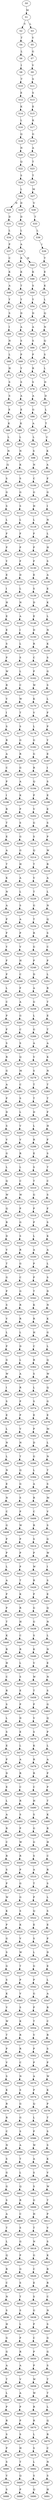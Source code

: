 strict digraph  {
	S0 -> S1 [ label = M ];
	S1 -> S2 [ label = V ];
	S1 -> S3 [ label = L ];
	S2 -> S4 [ label = T ];
	S3 -> S5 [ label = V ];
	S4 -> S6 [ label = L ];
	S5 -> S7 [ label = G ];
	S6 -> S8 [ label = I ];
	S7 -> S9 [ label = V ];
	S8 -> S10 [ label = T ];
	S9 -> S11 [ label = S ];
	S10 -> S12 [ label = E ];
	S11 -> S13 [ label = S ];
	S12 -> S14 [ label = K ];
	S13 -> S15 [ label = E ];
	S14 -> S16 [ label = L ];
	S15 -> S17 [ label = K ];
	S16 -> S18 [ label = Q ];
	S17 -> S19 [ label = G ];
	S18 -> S20 [ label = N ];
	S19 -> S21 [ label = A ];
	S20 -> S22 [ label = Q ];
	S21 -> S23 [ label = T ];
	S22 -> S24 [ label = S ];
	S23 -> S25 [ label = T ];
	S24 -> S26 [ label = L ];
	S25 -> S27 [ label = M ];
	S26 -> S28 [ label = N ];
	S26 -> S29 [ label = D ];
	S27 -> S30 [ label = V ];
	S28 -> S31 [ label = D ];
	S29 -> S32 [ label = D ];
	S30 -> S33 [ label = T ];
	S31 -> S34 [ label = L ];
	S32 -> S35 [ label = L ];
	S33 -> S36 [ label = L ];
	S34 -> S37 [ label = P ];
	S35 -> S38 [ label = A ];
	S36 -> S39 [ label = I ];
	S37 -> S40 [ label = C ];
	S38 -> S41 [ label = R ];
	S38 -> S42 [ label = H ];
	S39 -> S43 [ label = T ];
	S40 -> S44 [ label = K ];
	S41 -> S45 [ label = K ];
	S42 -> S46 [ label = K ];
	S43 -> S47 [ label = E ];
	S44 -> S48 [ label = A ];
	S45 -> S49 [ label = T ];
	S46 -> S50 [ label = S ];
	S47 -> S51 [ label = K ];
	S48 -> S52 [ label = Y ];
	S49 -> S53 [ label = Y ];
	S50 -> S54 [ label = Y ];
	S51 -> S55 [ label = L ];
	S52 -> S56 [ label = S ];
	S53 -> S57 [ label = D ];
	S54 -> S58 [ label = D ];
	S55 -> S59 [ label = Q ];
	S56 -> S60 [ label = I ];
	S57 -> S61 [ label = A ];
	S58 -> S62 [ label = A ];
	S59 -> S63 [ label = N ];
	S60 -> S64 [ label = N ];
	S61 -> S65 [ label = S ];
	S62 -> S66 [ label = S ];
	S63 -> S67 [ label = Q ];
	S64 -> S68 [ label = L ];
	S65 -> S69 [ label = P ];
	S66 -> S70 [ label = P ];
	S67 -> S71 [ label = S ];
	S68 -> S72 [ label = H ];
	S69 -> S73 [ label = Y ];
	S70 -> S74 [ label = R ];
	S71 -> S75 [ label = L ];
	S72 -> S76 [ label = S ];
	S73 -> S77 [ label = S ];
	S74 -> S78 [ label = S ];
	S75 -> S79 [ label = D ];
	S76 -> S80 [ label = S ];
	S77 -> S81 [ label = A ];
	S78 -> S82 [ label = A ];
	S79 -> S83 [ label = D ];
	S80 -> S84 [ label = E ];
	S81 -> S85 [ label = E ];
	S82 -> S86 [ label = G ];
	S83 -> S87 [ label = L ];
	S84 -> S88 [ label = K ];
	S85 -> S89 [ label = K ];
	S86 -> S90 [ label = A ];
	S87 -> S91 [ label = T ];
	S88 -> S92 [ label = L ];
	S89 -> S93 [ label = L ];
	S90 -> S94 [ label = L ];
	S91 -> S95 [ label = C ];
	S92 -> S96 [ label = N ];
	S93 -> S97 [ label = N ];
	S94 -> S98 [ label = S ];
	S95 -> S99 [ label = K ];
	S96 -> S100 [ label = Q ];
	S97 -> S101 [ label = K ];
	S98 -> S102 [ label = N ];
	S99 -> S103 [ label = A ];
	S100 -> S104 [ label = S ];
	S101 -> S105 [ label = S ];
	S102 -> S106 [ label = C ];
	S103 -> S107 [ label = F ];
	S104 -> S108 [ label = G ];
	S105 -> S109 [ label = G ];
	S106 -> S110 [ label = G ];
	S107 -> S111 [ label = G ];
	S108 -> S112 [ label = S ];
	S109 -> S113 [ label = S ];
	S110 -> S114 [ label = H ];
	S111 -> S115 [ label = I ];
	S112 -> S116 [ label = L ];
	S113 -> S117 [ label = L ];
	S114 -> S118 [ label = L ];
	S115 -> S119 [ label = N ];
	S116 -> S120 [ label = F ];
	S117 -> S121 [ label = F ];
	S118 -> S122 [ label = F ];
	S119 -> S123 [ label = L ];
	S120 -> S124 [ label = P ];
	S121 -> S125 [ label = P ];
	S122 -> S126 [ label = P ];
	S123 -> S127 [ label = H ];
	S124 -> S128 [ label = Y ];
	S125 -> S129 [ label = F ];
	S126 -> S130 [ label = F ];
	S127 -> S131 [ label = S ];
	S128 -> S132 [ label = E ];
	S129 -> S133 [ label = D ];
	S130 -> S134 [ label = E ];
	S131 -> S135 [ label = A ];
	S132 -> S136 [ label = I ];
	S133 -> S137 [ label = L ];
	S134 -> S138 [ label = S ];
	S135 -> S139 [ label = E ];
	S136 -> S140 [ label = H ];
	S137 -> S141 [ label = N ];
	S138 -> S142 [ label = D ];
	S139 -> S143 [ label = K ];
	S140 -> S144 [ label = E ];
	S141 -> S145 [ label = A ];
	S142 -> S146 [ label = E ];
	S143 -> S147 [ label = L ];
	S144 -> S148 [ label = E ];
	S145 -> S149 [ label = I ];
	S146 -> S150 [ label = D ];
	S147 -> S151 [ label = N ];
	S148 -> S152 [ label = S ];
	S149 -> S153 [ label = L ];
	S150 -> S154 [ label = R ];
	S151 -> S155 [ label = K ];
	S152 -> S156 [ label = P ];
	S153 -> S157 [ label = S ];
	S154 -> S158 [ label = C ];
	S155 -> S159 [ label = S ];
	S156 -> S160 [ label = W ];
	S157 -> S161 [ label = L ];
	S158 -> S162 [ label = P ];
	S159 -> S163 [ label = G ];
	S160 -> S164 [ label = R ];
	S161 -> S165 [ label = C ];
	S162 -> S166 [ label = W ];
	S163 -> S167 [ label = S ];
	S164 -> S168 [ label = V ];
	S165 -> S169 [ label = W ];
	S166 -> S170 [ label = K ];
	S167 -> S171 [ label = L ];
	S168 -> S172 [ label = I ];
	S169 -> S173 [ label = T ];
	S170 -> S174 [ label = V ];
	S171 -> S175 [ label = F ];
	S172 -> S176 [ label = S ];
	S173 -> S177 [ label = S ];
	S174 -> S178 [ label = L ];
	S175 -> S179 [ label = P ];
	S176 -> S180 [ label = R ];
	S177 -> S181 [ label = G ];
	S178 -> S182 [ label = G ];
	S179 -> S183 [ label = Y ];
	S180 -> S184 [ label = A ];
	S181 -> S185 [ label = R ];
	S182 -> S186 [ label = G ];
	S183 -> S187 [ label = E ];
	S184 -> S188 [ label = C ];
	S185 -> S189 [ label = G ];
	S186 -> S190 [ label = R ];
	S187 -> S191 [ label = I ];
	S188 -> S192 [ label = P ];
	S189 -> S193 [ label = A ];
	S190 -> S194 [ label = Q ];
	S191 -> S195 [ label = S ];
	S192 -> S196 [ label = I ];
	S193 -> S197 [ label = K ];
	S194 -> S198 [ label = P ];
	S195 -> S199 [ label = E ];
	S196 -> S200 [ label = R ];
	S197 -> S201 [ label = P ];
	S198 -> S202 [ label = V ];
	S199 -> S203 [ label = E ];
	S200 -> S204 [ label = T ];
	S201 -> S205 [ label = S ];
	S202 -> S206 [ label = G ];
	S203 -> S207 [ label = S ];
	S204 -> S208 [ label = E ];
	S205 -> S209 [ label = G ];
	S206 -> S210 [ label = S ];
	S207 -> S211 [ label = P ];
	S208 -> S212 [ label = A ];
	S209 -> S213 [ label = G ];
	S210 -> S214 [ label = Q ];
	S211 -> S215 [ label = W ];
	S212 -> S216 [ label = T ];
	S213 -> S217 [ label = H ];
	S214 -> S218 [ label = T ];
	S215 -> S219 [ label = R ];
	S216 -> S220 [ label = K ];
	S217 -> S221 [ label = A ];
	S218 -> S222 [ label = V ];
	S219 -> S223 [ label = A ];
	S220 -> S224 [ label = N ];
	S221 -> S225 [ label = L ];
	S222 -> S226 [ label = T ];
	S223 -> S227 [ label = L ];
	S224 -> S228 [ label = A ];
	S225 -> S229 [ label = S ];
	S226 -> S230 [ label = G ];
	S227 -> S231 [ label = N ];
	S228 -> S232 [ label = P ];
	S229 -> S233 [ label = A ];
	S230 -> S234 [ label = T ];
	S231 -> S235 [ label = Q ];
	S232 -> S236 [ label = F ];
	S233 -> S237 [ label = P ];
	S234 -> S238 [ label = R ];
	S235 -> S239 [ label = S ];
	S236 -> S240 [ label = Y ];
	S237 -> S241 [ label = V ];
	S238 -> S242 [ label = G ];
	S239 -> S243 [ label = C ];
	S240 -> S244 [ label = F ];
	S241 -> S245 [ label = H ];
	S242 -> S246 [ label = P ];
	S243 -> S247 [ label = P ];
	S244 -> S248 [ label = P ];
	S245 -> S249 [ label = C ];
	S246 -> S250 [ label = D ];
	S247 -> S251 [ label = L ];
	S248 -> S252 [ label = L ];
	S249 -> S253 [ label = F ];
	S250 -> S254 [ label = A ];
	S251 -> S255 [ label = R ];
	S252 -> S256 [ label = C ];
	S253 -> S257 [ label = A ];
	S254 -> S258 [ label = G ];
	S255 -> S259 [ label = T ];
	S256 -> S260 [ label = P ];
	S257 -> S261 [ label = G ];
	S258 -> S262 [ label = L ];
	S259 -> S263 [ label = E ];
	S260 -> S264 [ label = F ];
	S261 -> S265 [ label = C ];
	S262 -> S266 [ label = G ];
	S263 -> S267 [ label = T ];
	S264 -> S268 [ label = S ];
	S265 -> S269 [ label = S ];
	S266 -> S270 [ label = A ];
	S267 -> S271 [ label = A ];
	S268 -> S272 [ label = R ];
	S269 -> S273 [ label = Q ];
	S270 -> S274 [ label = V ];
	S271 -> S275 [ label = K ];
	S272 -> S276 [ label = G ];
	S273 -> S277 [ label = M ];
	S274 -> S278 [ label = S ];
	S275 -> S279 [ label = N ];
	S276 -> S280 [ label = A ];
	S277 -> S281 [ label = C ];
	S278 -> S282 [ label = T ];
	S279 -> S283 [ label = T ];
	S280 -> S284 [ label = P ];
	S281 -> S285 [ label = S ];
	S282 -> S286 [ label = T ];
	S283 -> S287 [ label = T ];
	S284 -> S288 [ label = D ];
	S285 -> S289 [ label = L ];
	S286 -> S290 [ label = D ];
	S287 -> S291 [ label = F ];
	S288 -> S292 [ label = S ];
	S289 -> S293 [ label = V ];
	S290 -> S294 [ label = L ];
	S291 -> S295 [ label = H ];
	S292 -> S296 [ label = V ];
	S293 -> S297 [ label = V ];
	S294 -> S298 [ label = R ];
	S295 -> S299 [ label = F ];
	S296 -> S300 [ label = G ];
	S297 -> S301 [ label = R ];
	S298 -> S302 [ label = E ];
	S299 -> S303 [ label = S ];
	S300 -> S304 [ label = L ];
	S301 -> S305 [ label = L ];
	S302 -> S306 [ label = S ];
	S303 -> S307 [ label = T ];
	S304 -> S308 [ label = Q ];
	S305 -> S309 [ label = C ];
	S306 -> S310 [ label = T ];
	S307 -> S311 [ label = C ];
	S308 -> S312 [ label = W ];
	S309 -> S313 [ label = W ];
	S310 -> S314 [ label = G ];
	S311 -> S315 [ label = S ];
	S312 -> S316 [ label = Q ];
	S313 -> S317 [ label = P ];
	S314 -> S318 [ label = P ];
	S315 -> S319 [ label = F ];
	S316 -> S320 [ label = R ];
	S317 -> S321 [ label = G ];
	S318 -> S322 [ label = P ];
	S319 -> S323 [ label = S ];
	S320 -> S324 [ label = D ];
	S321 -> S325 [ label = S ];
	S322 -> S326 [ label = L ];
	S323 -> S327 [ label = K ];
	S324 -> S328 [ label = V ];
	S325 -> S329 [ label = R ];
	S326 -> S330 [ label = A ];
	S327 -> S331 [ label = A ];
	S328 -> S332 [ label = T ];
	S329 -> S333 [ label = G ];
	S330 -> S334 [ label = P ];
	S331 -> S335 [ label = L ];
	S332 -> S336 [ label = G ];
	S333 -> S337 [ label = C ];
	S334 -> S338 [ label = P ];
	S335 -> S339 [ label = S ];
	S336 -> S340 [ label = P ];
	S337 -> S341 [ label = G ];
	S338 -> S342 [ label = T ];
	S339 -> S343 [ label = D ];
	S340 -> S344 [ label = S ];
	S341 -> S345 [ label = R ];
	S342 -> S346 [ label = K ];
	S343 -> S347 [ label = N ];
	S344 -> S348 [ label = V ];
	S345 -> S349 [ label = R ];
	S346 -> S350 [ label = R ];
	S347 -> S351 [ label = K ];
	S348 -> S352 [ label = L ];
	S349 -> S353 [ label = L ];
	S350 -> S354 [ label = H ];
	S351 -> S355 [ label = G ];
	S352 -> S356 [ label = P ];
	S353 -> S357 [ label = D ];
	S354 -> S358 [ label = C ];
	S355 -> S359 [ label = L ];
	S356 -> S360 [ label = G ];
	S357 -> S361 [ label = L ];
	S358 -> S362 [ label = R ];
	S359 -> S363 [ label = Q ];
	S360 -> S364 [ label = W ];
	S361 -> S365 [ label = A ];
	S362 -> S366 [ label = S ];
	S363 -> S367 [ label = W ];
	S364 -> S368 [ label = I ];
	S365 -> S369 [ label = R ];
	S366 -> S370 [ label = L ];
	S367 -> S371 [ label = Q ];
	S368 -> S372 [ label = S ];
	S369 -> S373 [ label = P ];
	S370 -> S374 [ label = S ];
	S371 -> S375 [ label = G ];
	S372 -> S376 [ label = E ];
	S373 -> S377 [ label = P ];
	S374 -> S378 [ label = E ];
	S375 -> S379 [ label = E ];
	S376 -> S380 [ label = L ];
	S377 -> S381 [ label = V ];
	S378 -> S382 [ label = P ];
	S379 -> S383 [ label = M ];
	S380 -> S384 [ label = N ];
	S381 -> S385 [ label = N ];
	S382 -> S386 [ label = D ];
	S383 -> S387 [ label = L ];
	S384 -> S388 [ label = L ];
	S385 -> S389 [ label = T ];
	S386 -> S390 [ label = G ];
	S387 -> S391 [ label = N ];
	S388 -> S392 [ label = N ];
	S389 -> S393 [ label = Q ];
	S390 -> S394 [ label = L ];
	S391 -> S395 [ label = T ];
	S392 -> S396 [ label = E ];
	S393 -> S397 [ label = G ];
	S394 -> S398 [ label = A ];
	S395 -> S399 [ label = S ];
	S396 -> S400 [ label = N ];
	S397 -> S401 [ label = S ];
	S398 -> S402 [ label = R ];
	S399 -> S403 [ label = M ];
	S400 -> S404 [ label = C ];
	S401 -> S405 [ label = P ];
	S402 -> S406 [ label = C ];
	S403 -> S407 [ label = V ];
	S404 -> S408 [ label = G ];
	S405 -> S409 [ label = W ];
	S406 -> S410 [ label = R ];
	S407 -> S411 [ label = S ];
	S408 -> S412 [ label = P ];
	S409 -> S413 [ label = P ];
	S410 -> S414 [ label = S ];
	S411 -> S415 [ label = G ];
	S412 -> S416 [ label = P ];
	S413 -> S417 [ label = P ];
	S414 -> S418 [ label = P ];
	S415 -> S419 [ label = W ];
	S416 -> S420 [ label = L ];
	S417 -> S421 [ label = P ];
	S418 -> S422 [ label = W ];
	S419 -> S423 [ label = I ];
	S420 -> S424 [ label = A ];
	S421 -> S425 [ label = T ];
	S422 -> S426 [ label = R ];
	S423 -> S427 [ label = S ];
	S424 -> S428 [ label = P ];
	S425 -> S429 [ label = K ];
	S426 -> S430 [ label = P ];
	S427 -> S431 [ label = E ];
	S428 -> S432 [ label = P ];
	S429 -> S433 [ label = R ];
	S430 -> S434 [ label = G ];
	S431 -> S435 [ label = Q ];
	S432 -> S436 [ label = T ];
	S433 -> S437 [ label = H ];
	S434 -> S438 [ label = G ];
	S435 -> S439 [ label = N ];
	S436 -> S440 [ label = K ];
	S437 -> S441 [ label = C ];
	S438 -> S442 [ label = S ];
	S439 -> S443 [ label = L ];
	S440 -> S444 [ label = R ];
	S441 -> S445 [ label = R ];
	S442 -> S446 [ label = K ];
	S443 -> S447 [ label = N ];
	S444 -> S448 [ label = H ];
	S445 -> S449 [ label = L ];
	S446 -> S450 [ label = V ];
	S447 -> S451 [ label = E ];
	S448 -> S452 [ label = C ];
	S449 -> S453 [ label = S ];
	S450 -> S454 [ label = W ];
	S451 -> S455 [ label = N ];
	S452 -> S456 [ label = R ];
	S453 -> S457 [ label = E ];
	S454 -> S458 [ label = T ];
	S455 -> S459 [ label = S ];
	S456 -> S460 [ label = S ];
	S457 -> S461 [ label = P ];
	S458 -> S462 [ label = P ];
	S459 -> S463 [ label = G ];
	S460 -> S464 [ label = L ];
	S461 -> S465 [ label = D ];
	S462 -> S466 [ label = V ];
	S463 -> S467 [ label = Q ];
	S464 -> S468 [ label = S ];
	S465 -> S469 [ label = E ];
	S466 -> S470 [ label = S ];
	S467 -> S471 [ label = P ];
	S468 -> S472 [ label = E ];
	S469 -> S473 [ label = L ];
	S470 -> S474 [ label = K ];
	S471 -> S475 [ label = L ];
	S472 -> S476 [ label = P ];
	S473 -> S477 [ label = A ];
	S474 -> S478 [ label = R ];
	S475 -> S479 [ label = A ];
	S476 -> S480 [ label = D ];
	S477 -> S481 [ label = R ];
	S478 -> S482 [ label = R ];
	S479 -> S483 [ label = P ];
	S480 -> S484 [ label = E ];
	S481 -> S485 [ label = C ];
	S482 -> S486 [ label = C ];
	S483 -> S487 [ label = P ];
	S484 -> S488 [ label = L ];
	S485 -> S489 [ label = R ];
	S486 -> S490 [ label = H ];
	S487 -> S491 [ label = T ];
	S488 -> S492 [ label = A ];
	S489 -> S493 [ label = S ];
	S490 -> S494 [ label = S ];
	S491 -> S495 [ label = K ];
	S492 -> S496 [ label = R ];
	S493 -> S497 [ label = P ];
	S494 -> S498 [ label = G ];
	S495 -> S499 [ label = R ];
	S496 -> S500 [ label = C ];
	S497 -> S501 [ label = W ];
	S498 -> S502 [ label = G ];
	S499 -> S503 [ label = H ];
	S500 -> S504 [ label = R ];
	S501 -> S505 [ label = R ];
	S502 -> S506 [ label = S ];
	S503 -> S507 [ label = C ];
	S504 -> S508 [ label = S ];
	S505 -> S509 [ label = P ];
	S506 -> S510 [ label = A ];
	S507 -> S511 [ label = R ];
	S508 -> S512 [ label = P ];
	S509 -> S513 [ label = G ];
	S510 -> S514 [ label = T ];
	S511 -> S515 [ label = S ];
	S512 -> S516 [ label = W ];
	S513 -> S517 [ label = G ];
	S514 -> S518 [ label = P ];
	S515 -> S519 [ label = L ];
	S516 -> S520 [ label = K ];
	S517 -> S521 [ label = S ];
	S518 -> S522 [ label = Q ];
	S519 -> S523 [ label = S ];
	S520 -> S524 [ label = P ];
	S521 -> S525 [ label = K ];
	S522 -> S526 [ label = E ];
	S523 -> S527 [ label = E ];
	S524 -> S528 [ label = G ];
	S525 -> S529 [ label = V ];
	S526 -> S530 [ label = S ];
	S527 -> S531 [ label = P ];
	S528 -> S532 [ label = S ];
	S529 -> S533 [ label = W ];
	S530 -> S534 [ label = L ];
	S531 -> S535 [ label = D ];
	S532 -> S536 [ label = G ];
	S533 -> S537 [ label = T ];
	S534 -> S538 [ label = G ];
	S535 -> S539 [ label = E ];
	S536 -> S540 [ label = S ];
	S537 -> S541 [ label = P ];
	S538 -> S542 [ label = P ];
	S539 -> S543 [ label = L ];
	S540 -> S544 [ label = K ];
	S541 -> S545 [ label = V ];
	S542 -> S546 [ label = G ];
	S543 -> S547 [ label = A ];
	S544 -> S548 [ label = V ];
	S545 -> S549 [ label = S ];
	S546 -> S550 [ label = P ];
	S547 -> S551 [ label = R ];
	S548 -> S552 [ label = W ];
	S549 -> S553 [ label = K ];
	S550 -> S554 [ label = T ];
	S551 -> S555 [ label = C ];
	S552 -> S556 [ label = T ];
	S553 -> S557 [ label = R ];
	S554 -> S558 [ label = V ];
	S555 -> S559 [ label = R ];
	S556 -> S560 [ label = P ];
	S557 -> S561 [ label = R ];
	S558 -> S562 [ label = P ];
	S559 -> S563 [ label = S ];
	S560 -> S564 [ label = V ];
	S561 -> S565 [ label = C ];
	S562 -> S566 [ label = P ];
	S563 -> S567 [ label = P ];
	S564 -> S568 [ label = S ];
	S565 -> S569 [ label = N ];
	S566 -> S570 [ label = A ];
	S567 -> S571 [ label = W ];
	S568 -> S572 [ label = K ];
	S569 -> S573 [ label = S ];
	S570 -> S574 [ label = P ];
	S571 -> S575 [ label = K ];
	S572 -> S576 [ label = R ];
	S573 -> S577 [ label = G ];
	S574 -> S578 [ label = Q ];
	S575 -> S579 [ label = P ];
	S576 -> S580 [ label = R ];
	S577 -> S581 [ label = G ];
	S578 -> S582 [ label = L ];
	S579 -> S583 [ label = T ];
	S580 -> S584 [ label = C ];
	S581 -> S585 [ label = S ];
	S582 -> S586 [ label = P ];
	S583 -> S587 [ label = S ];
	S584 -> S588 [ label = N ];
	S585 -> S589 [ label = A ];
	S586 -> S590 [ label = W ];
	S587 -> S591 [ label = S ];
	S588 -> S592 [ label = S ];
	S589 -> S593 [ label = T ];
	S590 -> S594 [ label = A ];
	S591 -> S595 [ label = K ];
	S592 -> S596 [ label = G ];
	S593 -> S597 [ label = L ];
	S594 -> S598 [ label = S ];
	S595 -> S599 [ label = V ];
	S596 -> S600 [ label = G ];
	S597 -> S601 [ label = Q ];
	S598 -> S602 [ label = S ];
	S599 -> S603 [ label = W ];
	S600 -> S604 [ label = S ];
	S601 -> S605 [ label = R ];
	S602 -> S606 [ label = G ];
	S603 -> S607 [ label = T ];
	S604 -> S608 [ label = A ];
	S605 -> S609 [ label = C ];
	S606 -> S610 [ label = H ];
	S607 -> S611 [ label = P ];
	S608 -> S612 [ label = T ];
	S609 -> S613 [ label = S ];
	S610 -> S614 [ label = T ];
	S611 -> S615 [ label = V ];
	S612 -> S616 [ label = L ];
	S613 -> S617 [ label = G ];
	S614 -> S618 [ label = N ];
	S615 -> S619 [ label = S ];
	S616 -> S620 [ label = Q ];
	S617 -> S621 [ label = P ];
	S618 -> S622 [ label = G ];
	S619 -> S623 [ label = K ];
	S620 -> S624 [ label = R ];
	S621 -> S625 [ label = G ];
	S622 -> S626 [ label = C ];
	S623 -> S627 [ label = R ];
	S624 -> S628 [ label = C ];
	S625 -> S629 [ label = S ];
	S626 -> S630 [ label = E ];
	S627 -> S631 [ label = R ];
	S628 -> S632 [ label = N ];
	S629 -> S633 [ label = T ];
	S630 -> S634 [ label = S ];
	S631 -> S635 [ label = C ];
	S632 -> S636 [ label = S ];
	S633 -> S637 [ label = S ];
	S634 -> S638 [ label = G ];
	S635 -> S639 [ label = N ];
	S636 -> S640 [ label = H ];
	S637 -> S641 [ label = L ];
	S638 -> S642 [ label = P ];
	S639 -> S643 [ label = S ];
	S640 -> S644 [ label = G ];
	S641 -> S645 [ label = P ];
	S642 -> S646 [ label = C ];
	S643 -> S647 [ label = G ];
	S644 -> S648 [ label = G ];
	S645 -> S649 [ label = R ];
	S646 -> S650 [ label = P ];
	S647 -> S651 [ label = G ];
	S648 -> S652 [ label = A ];
	S649 -> S653 [ label = A ];
	S650 -> S654 [ label = P ];
	S651 -> S655 [ label = S ];
	S652 -> S656 [ label = T ];
	S653 -> S657 [ label = V ];
	S654 -> S658 [ label = W ];
	S655 -> S659 [ label = T ];
	S656 -> S660 [ label = L ];
	S657 -> S661 [ label = A ];
	S658 -> S662 [ label = W ];
	S659 -> S663 [ label = T ];
	S660 -> S664 [ label = P ];
	S661 -> S665 [ label = P ];
	S662 -> S666 [ label = R ];
	S663 -> S667 [ label = L ];
	S664 -> S668 [ label = R ];
	S665 -> S669 [ label = P ];
	S666 -> S670 [ label = R ];
	S667 -> S671 [ label = Q ];
	S668 -> S672 [ label = S ];
	S669 -> S673 [ label = S ];
	S670 -> S674 [ label = L ];
	S671 -> S675 [ label = R ];
	S672 -> S676 [ label = P ];
	S673 -> S677 [ label = H ];
	S674 -> S678 [ label = S ];
	S675 -> S679 [ label = C ];
	S676 -> S680 [ label = S ];
	S677 -> S681 [ label = T ];
	S678 -> S682 [ label = L ];
	S679 -> S683 [ label = N ];
	S680 -> S684 [ label = V ];
	S681 -> S685 [ label = Q ];
	S682 -> S686 [ label = S ];
	S683 -> S687 [ label = S ];
	S684 -> S688 [ label = S ];
	S685 -> S689 [ label = P ];
	S686 -> S690 [ label = Q ];
	S687 -> S691 [ label = H ];
}
